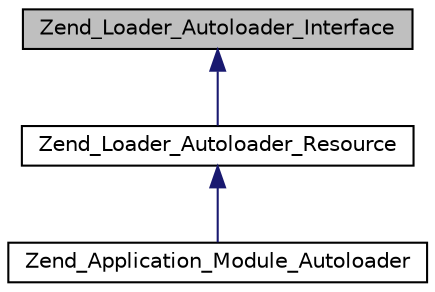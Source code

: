 digraph G
{
  edge [fontname="Helvetica",fontsize="10",labelfontname="Helvetica",labelfontsize="10"];
  node [fontname="Helvetica",fontsize="10",shape=record];
  Node1 [label="Zend_Loader_Autoloader_Interface",height=0.2,width=0.4,color="black", fillcolor="grey75", style="filled" fontcolor="black"];
  Node1 -> Node2 [dir="back",color="midnightblue",fontsize="10",style="solid",fontname="Helvetica"];
  Node2 [label="Zend_Loader_Autoloader_Resource",height=0.2,width=0.4,color="black", fillcolor="white", style="filled",URL="$class_zend___loader___autoloader___resource.html"];
  Node2 -> Node3 [dir="back",color="midnightblue",fontsize="10",style="solid",fontname="Helvetica"];
  Node3 [label="Zend_Application_Module_Autoloader",height=0.2,width=0.4,color="black", fillcolor="white", style="filled",URL="$class_zend___application___module___autoloader.html"];
}
